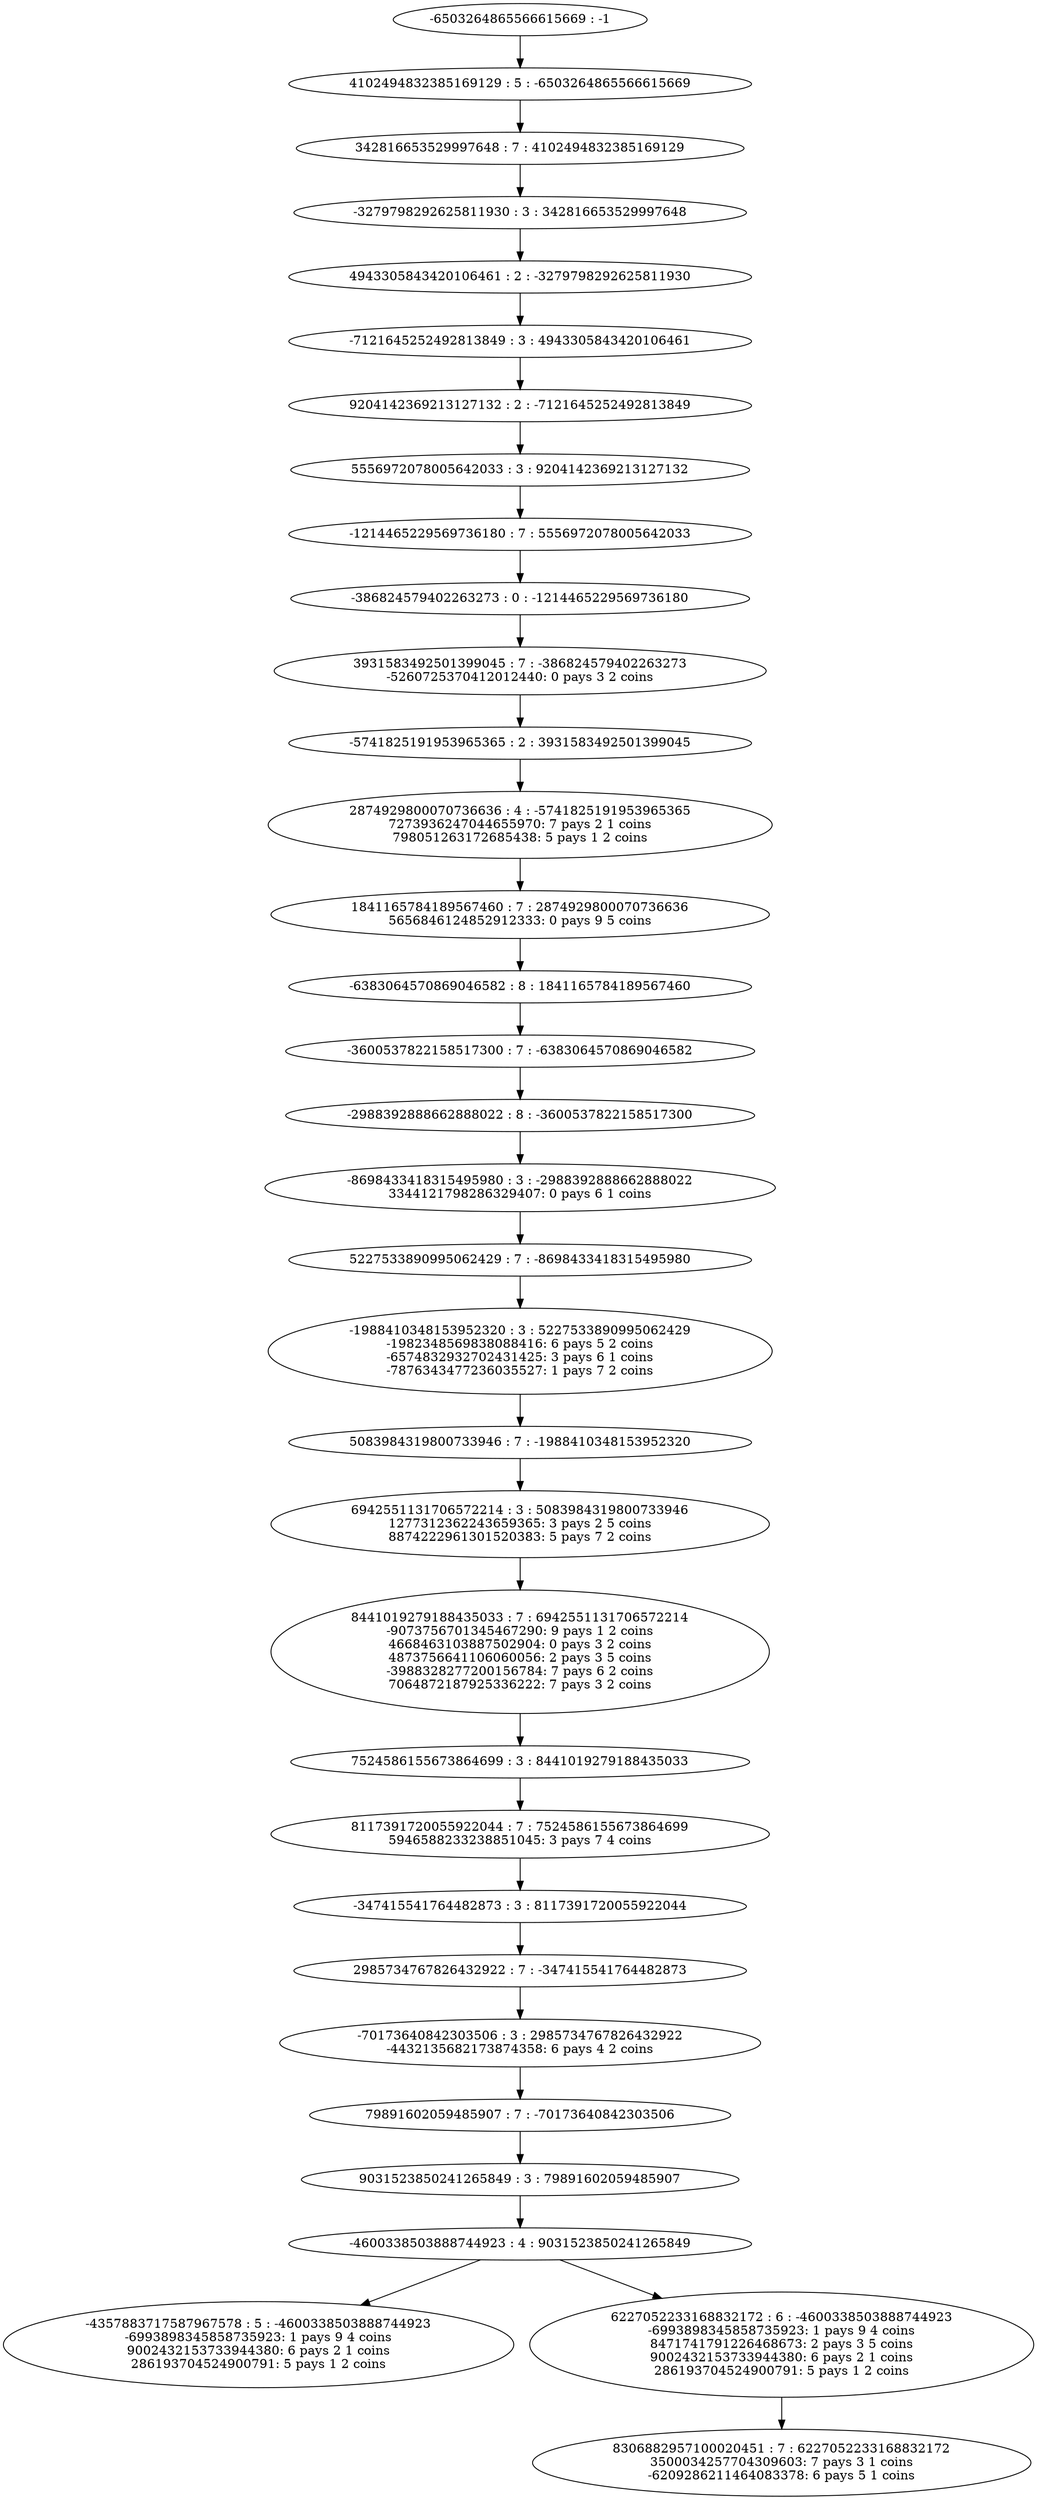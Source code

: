 digraph "plots_10_0.6_0.1_1000000.0_6000.0_2880000.0/tree_5_32.dot" {
	0 [label="-6503264865566615669 : -1"]
	1 [label="4102494832385169129 : 5 : -6503264865566615669
"]
	2 [label="342816653529997648 : 7 : 4102494832385169129
"]
	3 [label="-3279798292625811930 : 3 : 342816653529997648
"]
	4 [label="4943305843420106461 : 2 : -3279798292625811930
"]
	5 [label="-7121645252492813849 : 3 : 4943305843420106461
"]
	6 [label="9204142369213127132 : 2 : -7121645252492813849
"]
	7 [label="5556972078005642033 : 3 : 9204142369213127132
"]
	8 [label="-1214465229569736180 : 7 : 5556972078005642033
"]
	9 [label="-386824579402263273 : 0 : -1214465229569736180
"]
	10 [label="3931583492501399045 : 7 : -386824579402263273
-5260725370412012440: 0 pays 3 2 coins
"]
	11 [label="-5741825191953965365 : 2 : 3931583492501399045
"]
	12 [label="2874929800070736636 : 4 : -5741825191953965365
7273936247044655970: 7 pays 2 1 coins
798051263172685438: 5 pays 1 2 coins
"]
	13 [label="1841165784189567460 : 7 : 2874929800070736636
5656846124852912333: 0 pays 9 5 coins
"]
	14 [label="-6383064570869046582 : 8 : 1841165784189567460
"]
	15 [label="-3600537822158517300 : 7 : -6383064570869046582
"]
	16 [label="-2988392888662888022 : 8 : -3600537822158517300
"]
	17 [label="-8698433418315495980 : 3 : -2988392888662888022
3344121798286329407: 0 pays 6 1 coins
"]
	18 [label="5227533890995062429 : 7 : -8698433418315495980
"]
	19 [label="-1988410348153952320 : 3 : 5227533890995062429
-1982348569838088416: 6 pays 5 2 coins
-6574832932702431425: 3 pays 6 1 coins
-7876343477236035527: 1 pays 7 2 coins
"]
	20 [label="5083984319800733946 : 7 : -1988410348153952320
"]
	21 [label="6942551131706572214 : 3 : 5083984319800733946
1277312362243659365: 3 pays 2 5 coins
8874222961301520383: 5 pays 7 2 coins
"]
	22 [label="8441019279188435033 : 7 : 6942551131706572214
-9073756701345467290: 9 pays 1 2 coins
4668463103887502904: 0 pays 3 2 coins
4873756641106060056: 2 pays 3 5 coins
-3988328277200156784: 7 pays 6 2 coins
7064872187925336222: 7 pays 3 2 coins
"]
	23 [label="7524586155673864699 : 3 : 8441019279188435033
"]
	24 [label="8117391720055922044 : 7 : 7524586155673864699
5946588233238851045: 3 pays 7 4 coins
"]
	25 [label="-347415541764482873 : 3 : 8117391720055922044
"]
	26 [label="2985734767826432922 : 7 : -347415541764482873
"]
	27 [label="-70173640842303506 : 3 : 2985734767826432922
-4432135682173874358: 6 pays 4 2 coins
"]
	28 [label="79891602059485907 : 7 : -70173640842303506
"]
	29 [label="9031523850241265849 : 3 : 79891602059485907
"]
	30 [label="-4600338503888744923 : 4 : 9031523850241265849
"]
	31 [label="-4357883717587967578 : 5 : -4600338503888744923
-6993898345858735923: 1 pays 9 4 coins
9002432153733944380: 6 pays 2 1 coins
286193704524900791: 5 pays 1 2 coins
"]
	32 [label="6227052233168832172 : 6 : -4600338503888744923
-6993898345858735923: 1 pays 9 4 coins
8471741791226468673: 2 pays 3 5 coins
9002432153733944380: 6 pays 2 1 coins
286193704524900791: 5 pays 1 2 coins
"]
	33 [label="8306882957100020451 : 7 : 6227052233168832172
3500034257704309603: 7 pays 3 1 coins
-6209286211464083378: 6 pays 5 1 coins
"]
	0 -> 1
	1 -> 2
	2 -> 3
	3 -> 4
	4 -> 5
	5 -> 6
	6 -> 7
	7 -> 8
	8 -> 9
	9 -> 10
	10 -> 11
	11 -> 12
	12 -> 13
	13 -> 14
	14 -> 15
	15 -> 16
	16 -> 17
	17 -> 18
	18 -> 19
	19 -> 20
	20 -> 21
	21 -> 22
	22 -> 23
	23 -> 24
	24 -> 25
	25 -> 26
	26 -> 27
	27 -> 28
	28 -> 29
	29 -> 30
	30 -> 31
	30 -> 32
	32 -> 33
}
